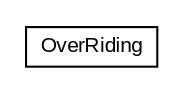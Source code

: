 #!/usr/local/bin/dot
#
# Class diagram 
# Generated by UMLGraph version R5_6 (http://www.umlgraph.org/)
#

digraph G {
	edge [fontname="arial",fontsize=10,labelfontname="arial",labelfontsize=10];
	node [fontname="arial",fontsize=10,shape=plaintext];
	nodesep=0.25;
	ranksep=0.5;
	// java_oo.scjp.OverRiding
	c2712 [label=<<table title="java_oo.scjp.OverRiding" border="0" cellborder="1" cellspacing="0" cellpadding="2" port="p" href="./OverRiding.html">
		<tr><td><table border="0" cellspacing="0" cellpadding="1">
<tr><td align="center" balign="center"> OverRiding </td></tr>
		</table></td></tr>
		</table>>, URL="./OverRiding.html", fontname="arial", fontcolor="black", fontsize=10.0];
}


